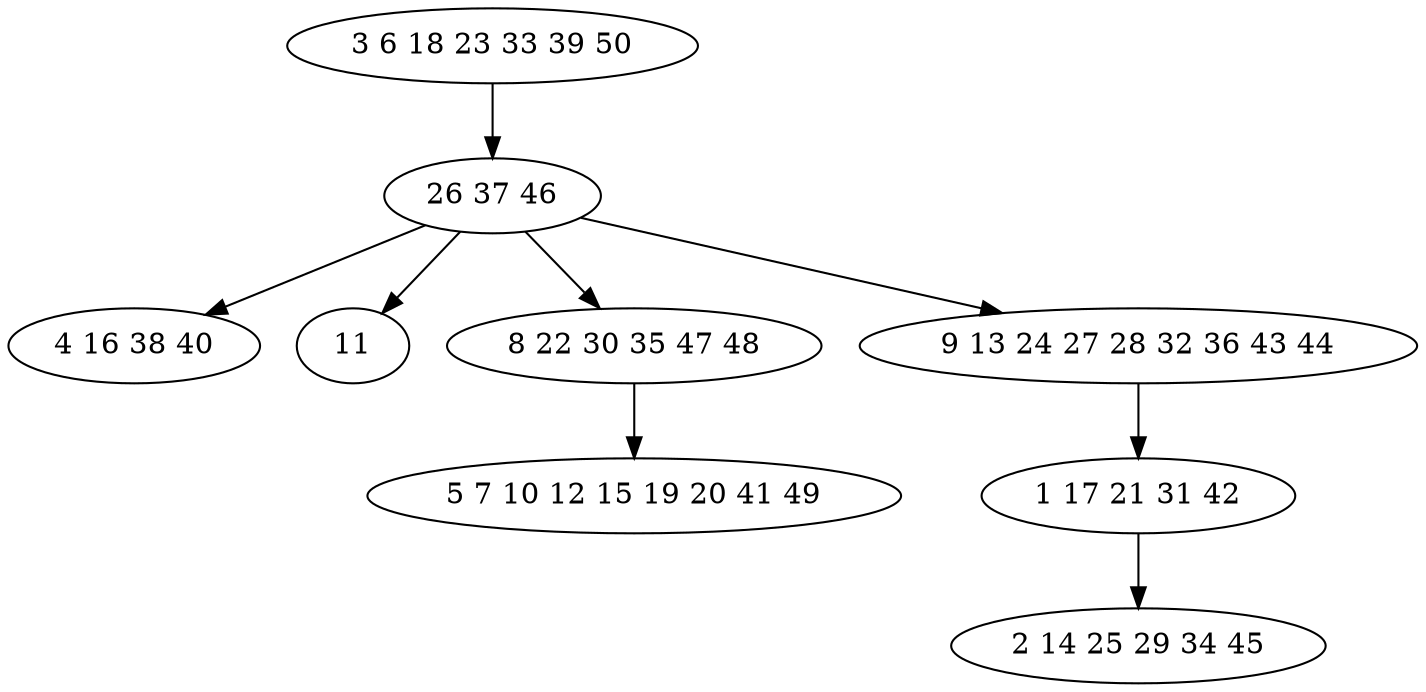digraph true_tree {
	"0" -> "1"
	"1" -> "2"
	"1" -> "3"
	"1" -> "4"
	"1" -> "5"
	"5" -> "6"
	"6" -> "7"
	"4" -> "8"
	"0" [label="3 6 18 23 33 39 50"];
	"1" [label="26 37 46"];
	"2" [label="4 16 38 40"];
	"3" [label="11"];
	"4" [label="8 22 30 35 47 48"];
	"5" [label="9 13 24 27 28 32 36 43 44"];
	"6" [label="1 17 21 31 42"];
	"7" [label="2 14 25 29 34 45"];
	"8" [label="5 7 10 12 15 19 20 41 49"];
}
